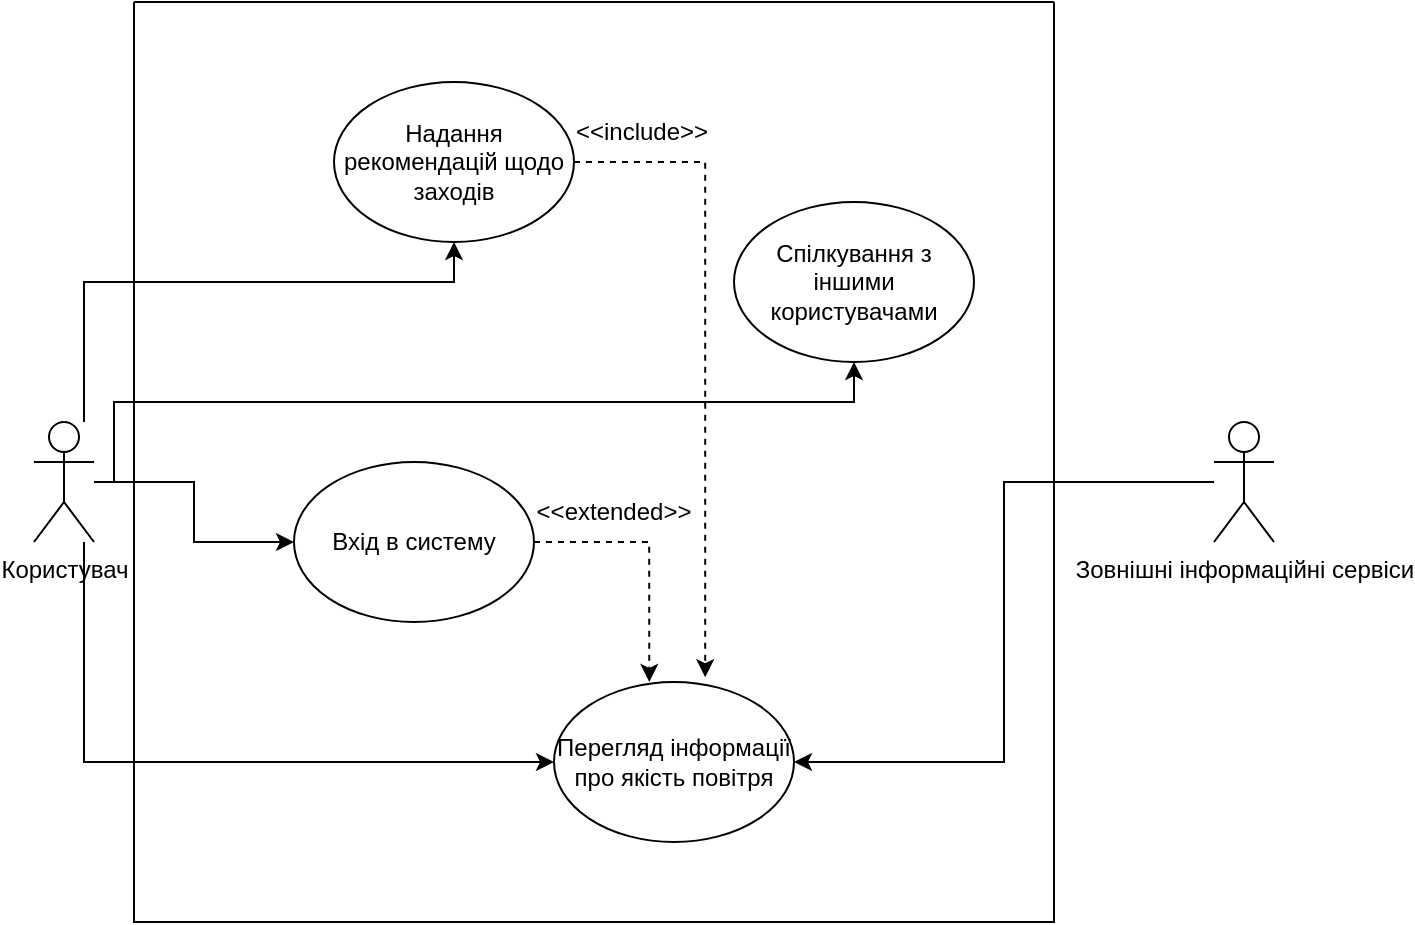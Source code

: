 <mxfile version="15.8.4" type="device"><diagram id="wvCt9DyCB_mfvd3ehwam" name="Страница 1"><mxGraphModel dx="1038" dy="649" grid="1" gridSize="10" guides="1" tooltips="1" connect="1" arrows="1" fold="1" page="1" pageScale="1" pageWidth="827" pageHeight="1169" math="0" shadow="0"><root><mxCell id="0"/><mxCell id="1" parent="0"/><mxCell id="0lYjs5nUBAw5hnGAxDbw-10" style="edgeStyle=orthogonalEdgeStyle;rounded=0;orthogonalLoop=1;jettySize=auto;html=1;" edge="1" parent="1" source="0lYjs5nUBAw5hnGAxDbw-1" target="0lYjs5nUBAw5hnGAxDbw-6"><mxGeometry relative="1" as="geometry"/></mxCell><mxCell id="0lYjs5nUBAw5hnGAxDbw-11" style="edgeStyle=orthogonalEdgeStyle;rounded=0;orthogonalLoop=1;jettySize=auto;html=1;" edge="1" parent="1" source="0lYjs5nUBAw5hnGAxDbw-1" target="0lYjs5nUBAw5hnGAxDbw-8"><mxGeometry relative="1" as="geometry"><Array as="points"><mxPoint x="105" y="220"/><mxPoint x="290" y="220"/></Array></mxGeometry></mxCell><mxCell id="0lYjs5nUBAw5hnGAxDbw-12" style="edgeStyle=orthogonalEdgeStyle;rounded=0;orthogonalLoop=1;jettySize=auto;html=1;" edge="1" parent="1" source="0lYjs5nUBAw5hnGAxDbw-1" target="0lYjs5nUBAw5hnGAxDbw-9"><mxGeometry relative="1" as="geometry"><Array as="points"><mxPoint x="120" y="280"/><mxPoint x="490" y="280"/></Array></mxGeometry></mxCell><mxCell id="0lYjs5nUBAw5hnGAxDbw-13" style="edgeStyle=orthogonalEdgeStyle;rounded=0;orthogonalLoop=1;jettySize=auto;html=1;" edge="1" parent="1" source="0lYjs5nUBAw5hnGAxDbw-1" target="0lYjs5nUBAw5hnGAxDbw-7"><mxGeometry relative="1" as="geometry"><Array as="points"><mxPoint x="105" y="460"/></Array></mxGeometry></mxCell><mxCell id="0lYjs5nUBAw5hnGAxDbw-1" value="Користувач" style="shape=umlActor;verticalLabelPosition=bottom;verticalAlign=top;html=1;outlineConnect=0;" vertex="1" parent="1"><mxGeometry x="80" y="290" width="30" height="60" as="geometry"/></mxCell><mxCell id="0lYjs5nUBAw5hnGAxDbw-14" style="edgeStyle=orthogonalEdgeStyle;rounded=0;orthogonalLoop=1;jettySize=auto;html=1;entryX=1;entryY=0.5;entryDx=0;entryDy=0;" edge="1" parent="1" source="0lYjs5nUBAw5hnGAxDbw-2" target="0lYjs5nUBAw5hnGAxDbw-7"><mxGeometry relative="1" as="geometry"/></mxCell><mxCell id="0lYjs5nUBAw5hnGAxDbw-2" value="Зовнішні інформаційні сервіси" style="shape=umlActor;verticalLabelPosition=bottom;verticalAlign=top;html=1;outlineConnect=0;" vertex="1" parent="1"><mxGeometry x="670" y="290" width="30" height="60" as="geometry"/></mxCell><mxCell id="0lYjs5nUBAw5hnGAxDbw-19" style="edgeStyle=orthogonalEdgeStyle;rounded=0;orthogonalLoop=1;jettySize=auto;html=1;entryX=0.397;entryY=0;entryDx=0;entryDy=0;entryPerimeter=0;dashed=1;" edge="1" parent="1" source="0lYjs5nUBAw5hnGAxDbw-6" target="0lYjs5nUBAw5hnGAxDbw-7"><mxGeometry relative="1" as="geometry"/></mxCell><mxCell id="0lYjs5nUBAw5hnGAxDbw-6" value="Вхід в систему" style="ellipse;whiteSpace=wrap;html=1;" vertex="1" parent="1"><mxGeometry x="210" y="310" width="120" height="80" as="geometry"/></mxCell><mxCell id="0lYjs5nUBAw5hnGAxDbw-7" value="Перегляд інформації про якість повітря" style="ellipse;whiteSpace=wrap;html=1;" vertex="1" parent="1"><mxGeometry x="340" y="420" width="120" height="80" as="geometry"/></mxCell><mxCell id="0lYjs5nUBAw5hnGAxDbw-16" style="edgeStyle=orthogonalEdgeStyle;rounded=0;orthogonalLoop=1;jettySize=auto;html=1;dashed=1;entryX=0.63;entryY=-0.03;entryDx=0;entryDy=0;entryPerimeter=0;" edge="1" parent="1" source="0lYjs5nUBAw5hnGAxDbw-8" target="0lYjs5nUBAw5hnGAxDbw-7"><mxGeometry relative="1" as="geometry"><mxPoint x="410" y="410" as="targetPoint"/><Array as="points"><mxPoint x="416" y="160"/></Array></mxGeometry></mxCell><mxCell id="0lYjs5nUBAw5hnGAxDbw-8" value="Надання рекомендацій щодо заходів" style="ellipse;whiteSpace=wrap;html=1;" vertex="1" parent="1"><mxGeometry x="230" y="120" width="120" height="80" as="geometry"/></mxCell><mxCell id="0lYjs5nUBAw5hnGAxDbw-9" value="Спілкування з іншими користувачами" style="ellipse;whiteSpace=wrap;html=1;" vertex="1" parent="1"><mxGeometry x="430" y="180" width="120" height="80" as="geometry"/></mxCell><mxCell id="0lYjs5nUBAw5hnGAxDbw-17" value="&amp;lt;&amp;lt;include&amp;gt;&amp;gt;" style="text;html=1;strokeColor=none;fillColor=none;align=center;verticalAlign=middle;whiteSpace=wrap;rounded=0;" vertex="1" parent="1"><mxGeometry x="354" y="130" width="60" height="30" as="geometry"/></mxCell><mxCell id="0lYjs5nUBAw5hnGAxDbw-20" value="&amp;lt;&amp;lt;extended&amp;gt;&amp;gt;" style="text;html=1;strokeColor=none;fillColor=none;align=center;verticalAlign=middle;whiteSpace=wrap;rounded=0;" vertex="1" parent="1"><mxGeometry x="340" y="320" width="60" height="30" as="geometry"/></mxCell><mxCell id="0lYjs5nUBAw5hnGAxDbw-22" value="" style="swimlane;startSize=0;" vertex="1" parent="1"><mxGeometry x="130" y="80" width="460" height="460" as="geometry"><mxRectangle x="130" y="80" width="50" height="40" as="alternateBounds"/></mxGeometry></mxCell></root></mxGraphModel></diagram></mxfile>